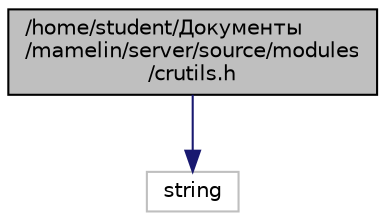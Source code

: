 digraph "/home/student/Документы/mamelin/server/source/modules/crutils.h"
{
 // LATEX_PDF_SIZE
  edge [fontname="Helvetica",fontsize="10",labelfontname="Helvetica",labelfontsize="10"];
  node [fontname="Helvetica",fontsize="10",shape=record];
  Node1 [label="/home/student/Документы\l/mamelin/server/source/modules\l/crutils.h",height=0.2,width=0.4,color="black", fillcolor="grey75", style="filled", fontcolor="black",tooltip="Определения вспомогательных функций для криптографических операций."];
  Node1 -> Node2 [color="midnightblue",fontsize="10",style="solid",fontname="Helvetica"];
  Node2 [label="string",height=0.2,width=0.4,color="grey75", fillcolor="white", style="filled",tooltip=" "];
}

